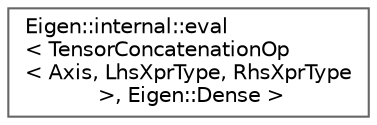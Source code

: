 digraph "类继承关系图"
{
 // LATEX_PDF_SIZE
  bgcolor="transparent";
  edge [fontname=Helvetica,fontsize=10,labelfontname=Helvetica,labelfontsize=10];
  node [fontname=Helvetica,fontsize=10,shape=box,height=0.2,width=0.4];
  rankdir="LR";
  Node0 [id="Node000000",label="Eigen::internal::eval\l\< TensorConcatenationOp\l\< Axis, LhsXprType, RhsXprType\l \>, Eigen::Dense \>",height=0.2,width=0.4,color="grey40", fillcolor="white", style="filled",URL="$struct_eigen_1_1internal_1_1eval_3_01_tensor_concatenation_op_3_01_axis_00_01_lhs_xpr_type_00_014584aefce4bd43d98989ef5eac495878.html",tooltip=" "];
}
